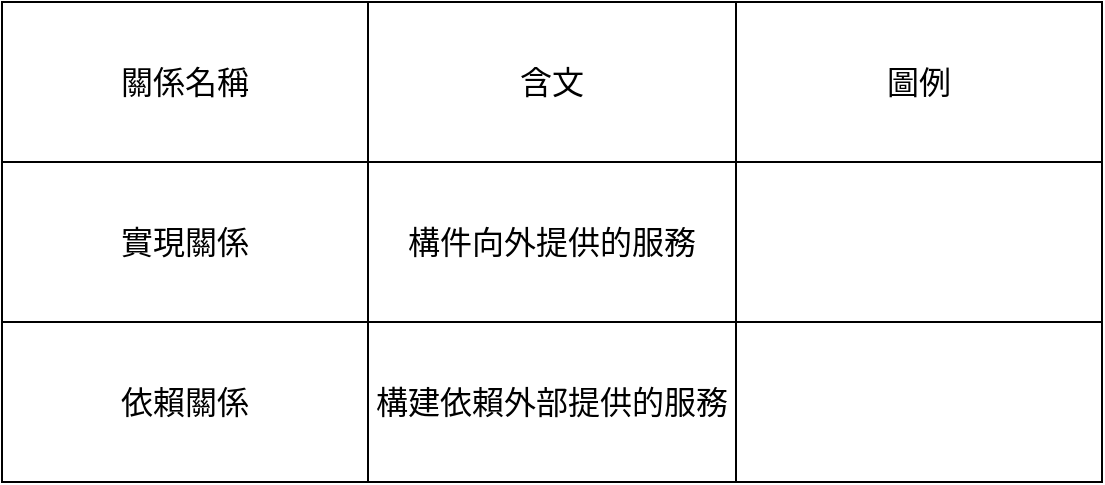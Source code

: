 <mxfile version="22.0.8" type="github">
  <diagram name="第 1 页" id="18CsInkHz1q6k2VZJF3P">
    <mxGraphModel dx="560" dy="526" grid="1" gridSize="10" guides="1" tooltips="1" connect="1" arrows="1" fold="1" page="1" pageScale="1" pageWidth="827" pageHeight="1169" math="0" shadow="0">
      <root>
        <mxCell id="0" />
        <mxCell id="1" parent="0" />
        <mxCell id="hYyCE9bRI5oO59rYMWB_-1" value="" style="shape=table;startSize=0;container=1;collapsible=0;childLayout=tableLayout;fontSize=16;" vertex="1" parent="1">
          <mxGeometry x="40" y="220" width="550" height="240" as="geometry" />
        </mxCell>
        <mxCell id="hYyCE9bRI5oO59rYMWB_-2" value="" style="shape=tableRow;horizontal=0;startSize=0;swimlaneHead=0;swimlaneBody=0;strokeColor=inherit;top=0;left=0;bottom=0;right=0;collapsible=0;dropTarget=0;fillColor=none;points=[[0,0.5],[1,0.5]];portConstraint=eastwest;fontSize=16;" vertex="1" parent="hYyCE9bRI5oO59rYMWB_-1">
          <mxGeometry width="550" height="80" as="geometry" />
        </mxCell>
        <mxCell id="hYyCE9bRI5oO59rYMWB_-3" value="關係名稱" style="shape=partialRectangle;html=1;whiteSpace=wrap;connectable=0;strokeColor=inherit;overflow=hidden;fillColor=none;top=0;left=0;bottom=0;right=0;pointerEvents=1;fontSize=16;" vertex="1" parent="hYyCE9bRI5oO59rYMWB_-2">
          <mxGeometry width="183" height="80" as="geometry">
            <mxRectangle width="183" height="80" as="alternateBounds" />
          </mxGeometry>
        </mxCell>
        <mxCell id="hYyCE9bRI5oO59rYMWB_-4" value="含文" style="shape=partialRectangle;html=1;whiteSpace=wrap;connectable=0;strokeColor=inherit;overflow=hidden;fillColor=none;top=0;left=0;bottom=0;right=0;pointerEvents=1;fontSize=16;" vertex="1" parent="hYyCE9bRI5oO59rYMWB_-2">
          <mxGeometry x="183" width="184" height="80" as="geometry">
            <mxRectangle width="184" height="80" as="alternateBounds" />
          </mxGeometry>
        </mxCell>
        <mxCell id="hYyCE9bRI5oO59rYMWB_-5" value="圖例" style="shape=partialRectangle;html=1;whiteSpace=wrap;connectable=0;strokeColor=inherit;overflow=hidden;fillColor=none;top=0;left=0;bottom=0;right=0;pointerEvents=1;fontSize=16;" vertex="1" parent="hYyCE9bRI5oO59rYMWB_-2">
          <mxGeometry x="367" width="183" height="80" as="geometry">
            <mxRectangle width="183" height="80" as="alternateBounds" />
          </mxGeometry>
        </mxCell>
        <mxCell id="hYyCE9bRI5oO59rYMWB_-6" value="" style="shape=tableRow;horizontal=0;startSize=0;swimlaneHead=0;swimlaneBody=0;strokeColor=inherit;top=0;left=0;bottom=0;right=0;collapsible=0;dropTarget=0;fillColor=none;points=[[0,0.5],[1,0.5]];portConstraint=eastwest;fontSize=16;" vertex="1" parent="hYyCE9bRI5oO59rYMWB_-1">
          <mxGeometry y="80" width="550" height="80" as="geometry" />
        </mxCell>
        <mxCell id="hYyCE9bRI5oO59rYMWB_-7" value="實現關係" style="shape=partialRectangle;html=1;whiteSpace=wrap;connectable=0;strokeColor=inherit;overflow=hidden;fillColor=none;top=0;left=0;bottom=0;right=0;pointerEvents=1;fontSize=16;" vertex="1" parent="hYyCE9bRI5oO59rYMWB_-6">
          <mxGeometry width="183" height="80" as="geometry">
            <mxRectangle width="183" height="80" as="alternateBounds" />
          </mxGeometry>
        </mxCell>
        <mxCell id="hYyCE9bRI5oO59rYMWB_-8" value="構件向外提供的服務" style="shape=partialRectangle;html=1;whiteSpace=wrap;connectable=0;strokeColor=inherit;overflow=hidden;fillColor=none;top=0;left=0;bottom=0;right=0;pointerEvents=1;fontSize=16;" vertex="1" parent="hYyCE9bRI5oO59rYMWB_-6">
          <mxGeometry x="183" width="184" height="80" as="geometry">
            <mxRectangle width="184" height="80" as="alternateBounds" />
          </mxGeometry>
        </mxCell>
        <mxCell id="hYyCE9bRI5oO59rYMWB_-9" value="" style="shape=partialRectangle;html=1;whiteSpace=wrap;connectable=0;strokeColor=inherit;overflow=hidden;fillColor=none;top=0;left=0;bottom=0;right=0;pointerEvents=1;fontSize=16;" vertex="1" parent="hYyCE9bRI5oO59rYMWB_-6">
          <mxGeometry x="367" width="183" height="80" as="geometry">
            <mxRectangle width="183" height="80" as="alternateBounds" />
          </mxGeometry>
        </mxCell>
        <mxCell id="hYyCE9bRI5oO59rYMWB_-10" value="" style="shape=tableRow;horizontal=0;startSize=0;swimlaneHead=0;swimlaneBody=0;strokeColor=inherit;top=0;left=0;bottom=0;right=0;collapsible=0;dropTarget=0;fillColor=none;points=[[0,0.5],[1,0.5]];portConstraint=eastwest;fontSize=16;" vertex="1" parent="hYyCE9bRI5oO59rYMWB_-1">
          <mxGeometry y="160" width="550" height="80" as="geometry" />
        </mxCell>
        <mxCell id="hYyCE9bRI5oO59rYMWB_-11" value="依賴關係" style="shape=partialRectangle;html=1;whiteSpace=wrap;connectable=0;strokeColor=inherit;overflow=hidden;fillColor=none;top=0;left=0;bottom=0;right=0;pointerEvents=1;fontSize=16;" vertex="1" parent="hYyCE9bRI5oO59rYMWB_-10">
          <mxGeometry width="183" height="80" as="geometry">
            <mxRectangle width="183" height="80" as="alternateBounds" />
          </mxGeometry>
        </mxCell>
        <mxCell id="hYyCE9bRI5oO59rYMWB_-12" value="構建依賴外部提供的服務" style="shape=partialRectangle;html=1;whiteSpace=wrap;connectable=0;strokeColor=inherit;overflow=hidden;fillColor=none;top=0;left=0;bottom=0;right=0;pointerEvents=1;fontSize=16;" vertex="1" parent="hYyCE9bRI5oO59rYMWB_-10">
          <mxGeometry x="183" width="184" height="80" as="geometry">
            <mxRectangle width="184" height="80" as="alternateBounds" />
          </mxGeometry>
        </mxCell>
        <mxCell id="hYyCE9bRI5oO59rYMWB_-13" value="" style="shape=partialRectangle;html=1;whiteSpace=wrap;connectable=0;strokeColor=inherit;overflow=hidden;fillColor=none;top=0;left=0;bottom=0;right=0;pointerEvents=1;fontSize=16;" vertex="1" parent="hYyCE9bRI5oO59rYMWB_-10">
          <mxGeometry x="367" width="183" height="80" as="geometry">
            <mxRectangle width="183" height="80" as="alternateBounds" />
          </mxGeometry>
        </mxCell>
      </root>
    </mxGraphModel>
  </diagram>
</mxfile>
